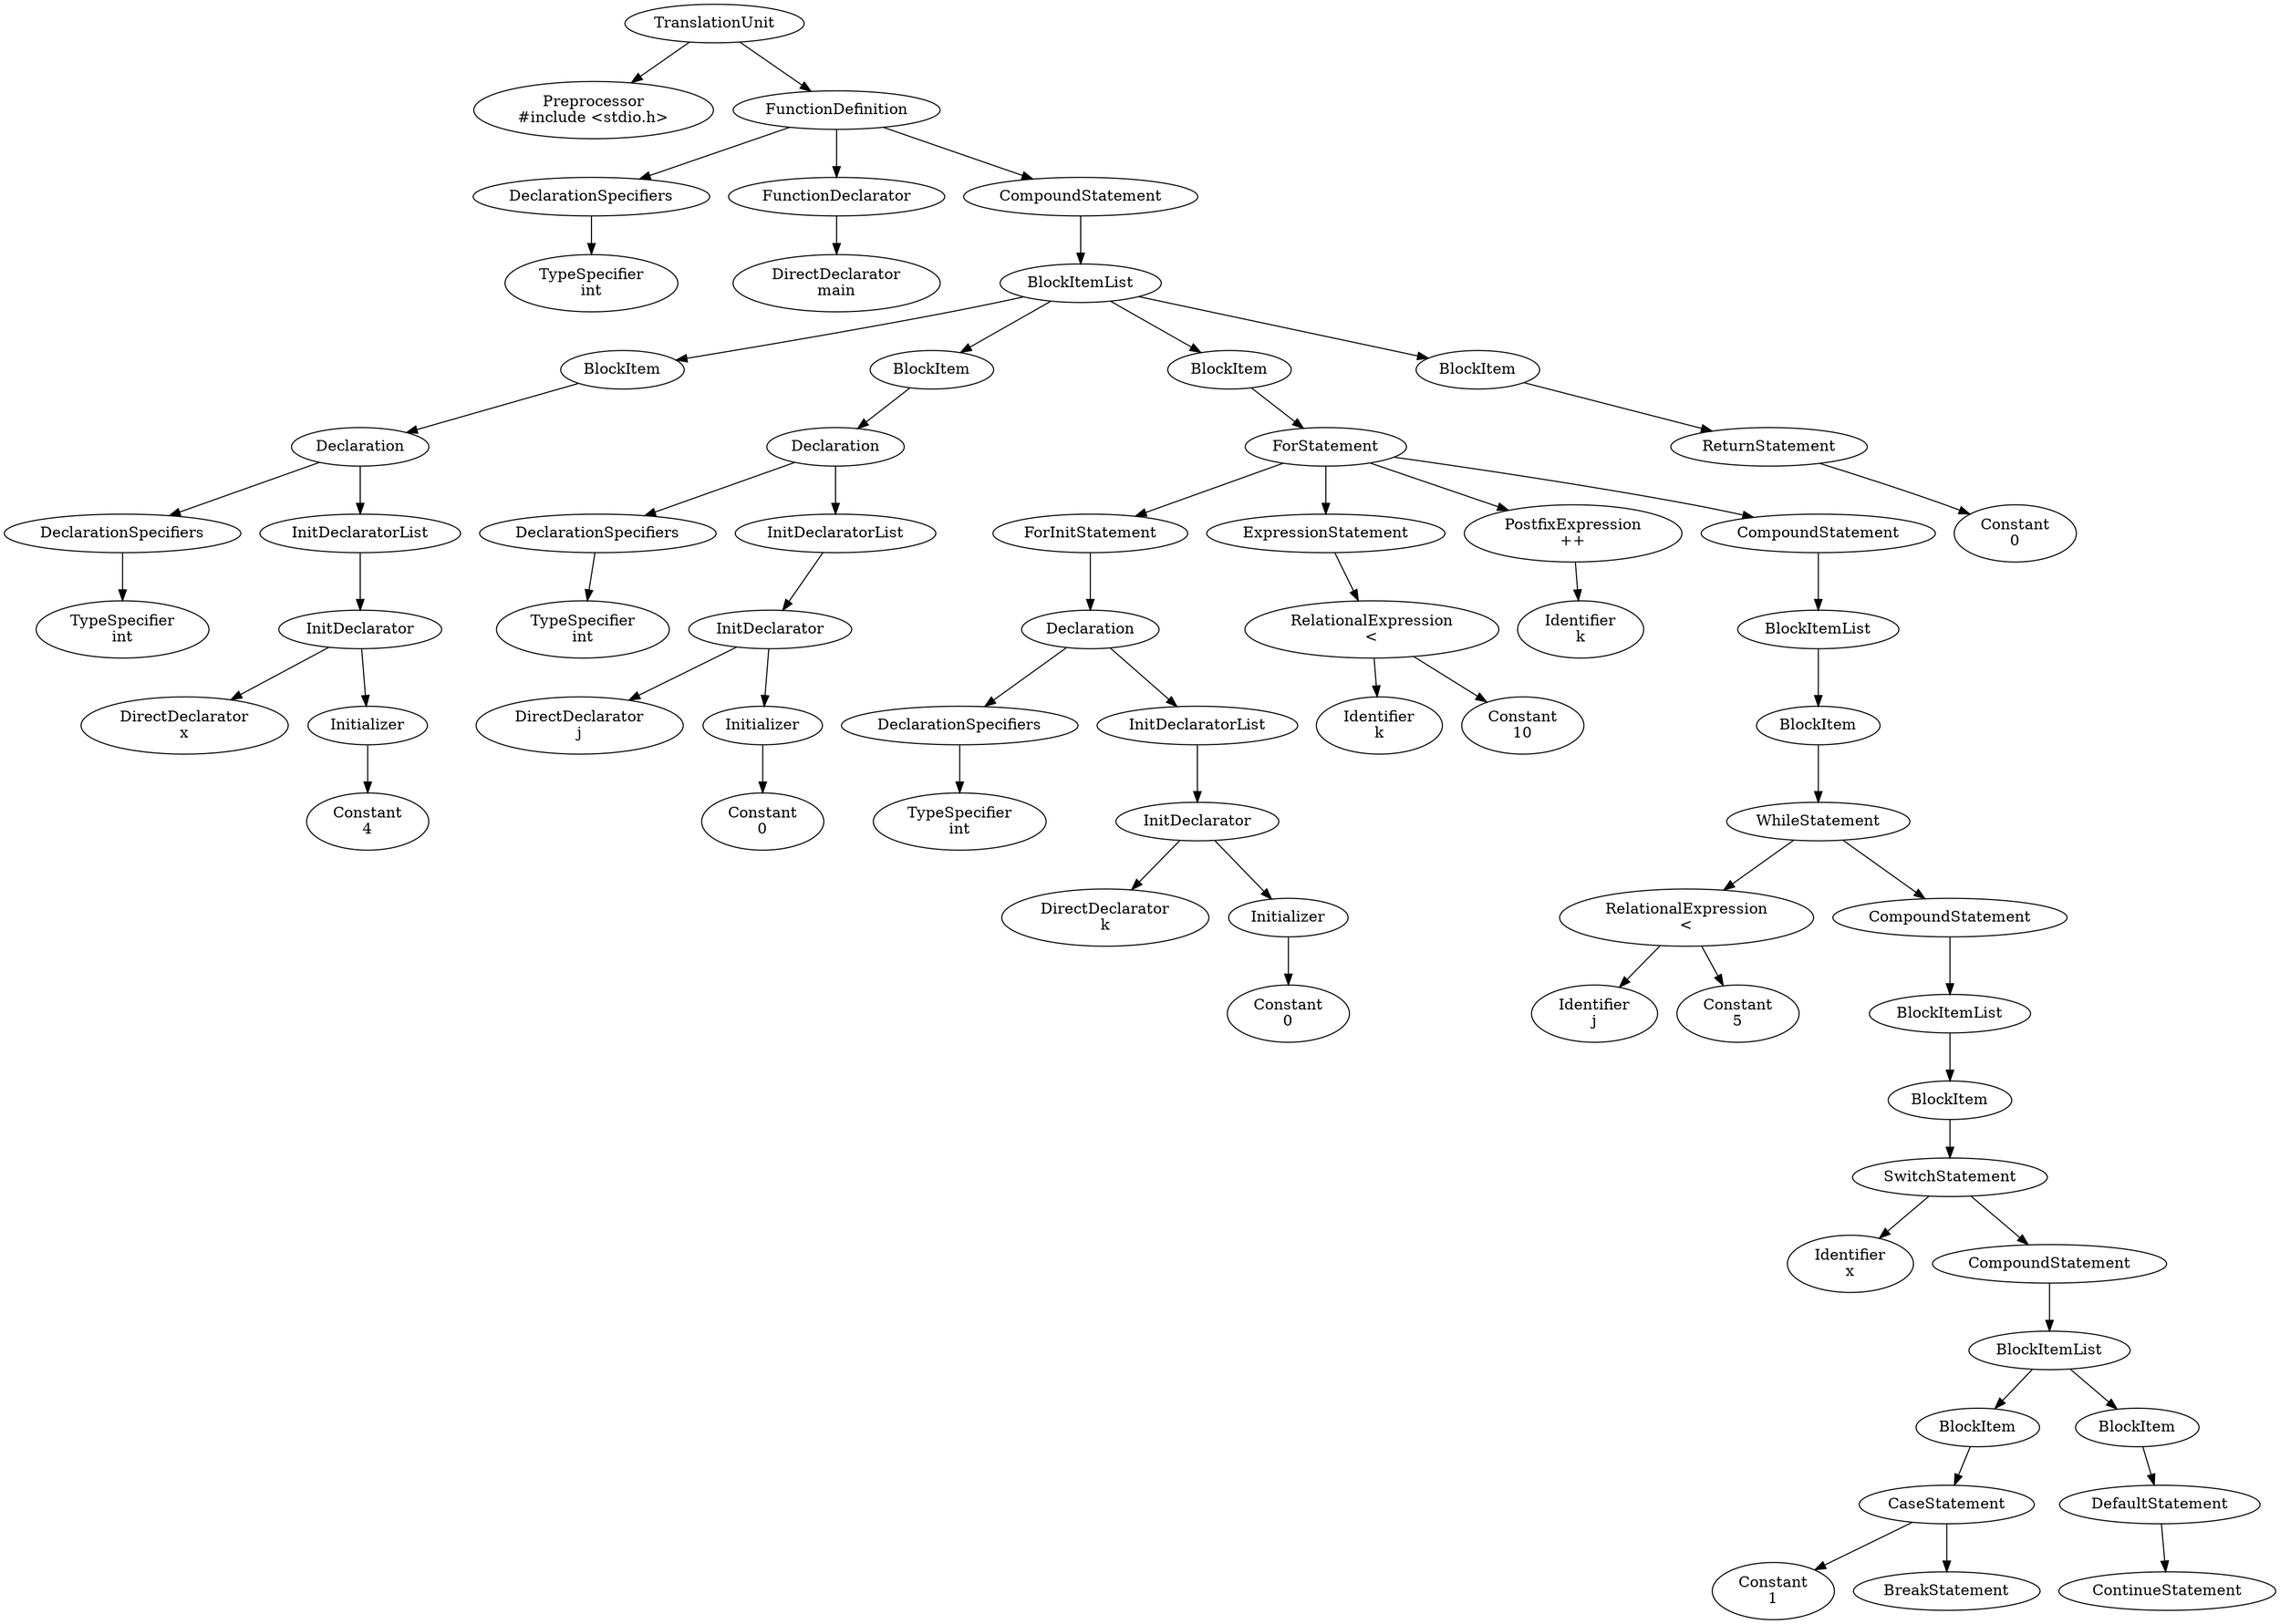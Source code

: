 digraph AST {
  node0 [label="TranslationUnit"];
  node1 [label="Preprocessor\n#include <stdio.h>"];
  node0 -> node1;
  node2 [label="FunctionDefinition"];
  node3 [label="DeclarationSpecifiers"];
  node4 [label="TypeSpecifier\nint"];
  node3 -> node4;
  node2 -> node3;
  node5 [label="FunctionDeclarator"];
  node6 [label="DirectDeclarator\nmain"];
  node5 -> node6;
  node2 -> node5;
  node7 [label="CompoundStatement"];
  node8 [label="BlockItemList"];
  node9 [label="BlockItem"];
  node10 [label="Declaration"];
  node11 [label="DeclarationSpecifiers"];
  node12 [label="TypeSpecifier\nint"];
  node11 -> node12;
  node10 -> node11;
  node13 [label="InitDeclaratorList"];
  node14 [label="InitDeclarator"];
  node15 [label="DirectDeclarator\nx"];
  node14 -> node15;
  node16 [label="Initializer"];
  node17 [label="Constant\n4"];
  node16 -> node17;
  node14 -> node16;
  node13 -> node14;
  node10 -> node13;
  node9 -> node10;
  node8 -> node9;
  node18 [label="BlockItem"];
  node19 [label="Declaration"];
  node20 [label="DeclarationSpecifiers"];
  node21 [label="TypeSpecifier\nint"];
  node20 -> node21;
  node19 -> node20;
  node22 [label="InitDeclaratorList"];
  node23 [label="InitDeclarator"];
  node24 [label="DirectDeclarator\nj"];
  node23 -> node24;
  node25 [label="Initializer"];
  node26 [label="Constant\n0"];
  node25 -> node26;
  node23 -> node25;
  node22 -> node23;
  node19 -> node22;
  node18 -> node19;
  node8 -> node18;
  node27 [label="BlockItem"];
  node28 [label="ForStatement"];
  node29 [label="ForInitStatement"];
  node30 [label="Declaration"];
  node31 [label="DeclarationSpecifiers"];
  node32 [label="TypeSpecifier\nint"];
  node31 -> node32;
  node30 -> node31;
  node33 [label="InitDeclaratorList"];
  node34 [label="InitDeclarator"];
  node35 [label="DirectDeclarator\nk"];
  node34 -> node35;
  node36 [label="Initializer"];
  node37 [label="Constant\n0"];
  node36 -> node37;
  node34 -> node36;
  node33 -> node34;
  node30 -> node33;
  node29 -> node30;
  node28 -> node29;
  node38 [label="ExpressionStatement"];
  node39 [label="RelationalExpression\n<"];
  node40 [label="Identifier\nk"];
  node39 -> node40;
  node41 [label="Constant\n10"];
  node39 -> node41;
  node38 -> node39;
  node28 -> node38;
  node42 [label="PostfixExpression\n++"];
  node43 [label="Identifier\nk"];
  node42 -> node43;
  node28 -> node42;
  node44 [label="CompoundStatement"];
  node45 [label="BlockItemList"];
  node46 [label="BlockItem"];
  node47 [label="WhileStatement"];
  node48 [label="RelationalExpression\n<"];
  node49 [label="Identifier\nj"];
  node48 -> node49;
  node50 [label="Constant\n5"];
  node48 -> node50;
  node47 -> node48;
  node51 [label="CompoundStatement"];
  node52 [label="BlockItemList"];
  node53 [label="BlockItem"];
  node54 [label="SwitchStatement"];
  node55 [label="Identifier\nx"];
  node54 -> node55;
  node56 [label="CompoundStatement"];
  node57 [label="BlockItemList"];
  node58 [label="BlockItem"];
  node59 [label="CaseStatement"];
  node60 [label="Constant\n1"];
  node59 -> node60;
  node61 [label="BreakStatement"];
  node59 -> node61;
  node58 -> node59;
  node57 -> node58;
  node62 [label="BlockItem"];
  node63 [label="DefaultStatement"];
  node64 [label="ContinueStatement"];
  node63 -> node64;
  node62 -> node63;
  node57 -> node62;
  node56 -> node57;
  node54 -> node56;
  node53 -> node54;
  node52 -> node53;
  node51 -> node52;
  node47 -> node51;
  node46 -> node47;
  node45 -> node46;
  node44 -> node45;
  node28 -> node44;
  node27 -> node28;
  node8 -> node27;
  node65 [label="BlockItem"];
  node66 [label="ReturnStatement"];
  node67 [label="Constant\n0"];
  node66 -> node67;
  node65 -> node66;
  node8 -> node65;
  node7 -> node8;
  node2 -> node7;
  node0 -> node2;
}
